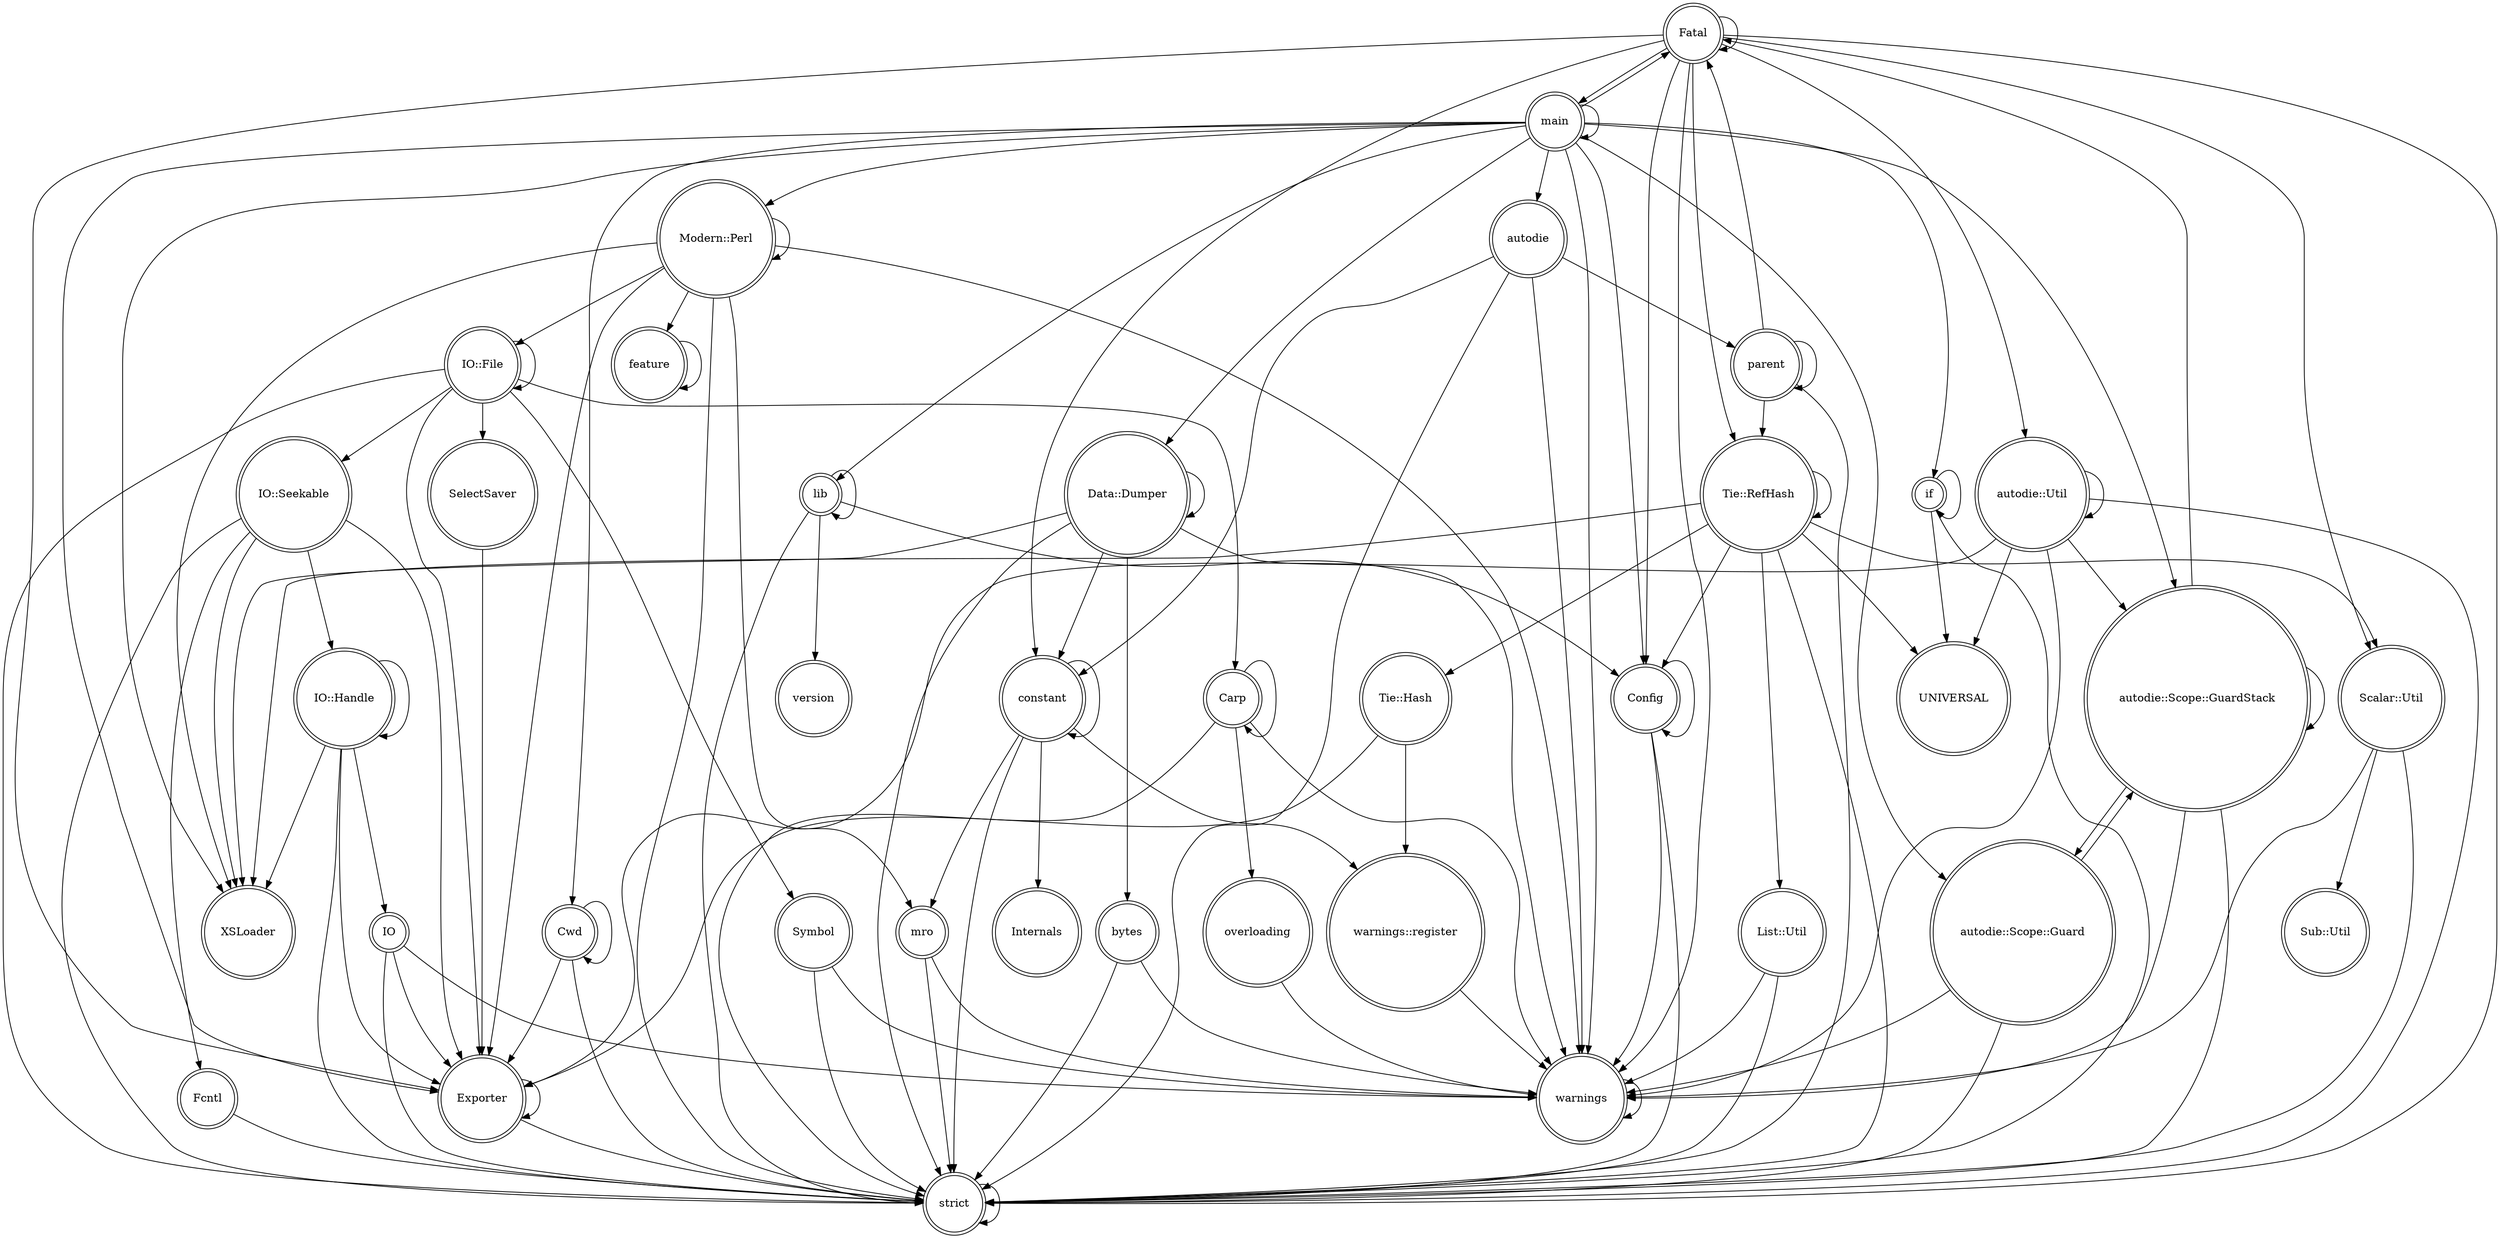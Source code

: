 digraph {
graph [overlap=false]
node [shape=doublecircle];
"constant" -> "strict";
"Fatal" -> "Fatal";
"Modern::Perl" -> "strict";
"Modern::Perl" -> "Exporter";
"Fatal" -> "Config";
"if" -> "if";
"Exporter" -> "strict";
"if" -> "UNIVERSAL";
"main" -> "autodie::Scope::GuardStack";
"main" -> "lib";
"autodie::Scope::GuardStack" -> "strict";
"List::Util" -> "warnings";
"Fatal" -> "autodie::Util";
"main" -> "Data::Dumper";
"IO::Handle" -> "IO";
"overloading" -> "warnings";
"Carp" -> "strict";
"Scalar::Util" -> "strict";
"autodie::Util" -> "strict";
"Fatal" -> "strict";
"Tie::RefHash" -> "List::Util";
"autodie::Scope::GuardStack" -> "autodie::Scope::Guard";
"Modern::Perl" -> "XSLoader";
"autodie" -> "strict";
"parent" -> "parent";
"parent" -> "Tie::RefHash";
"Modern::Perl" -> "mro";
"IO::Seekable" -> "strict";
"bytes" -> "strict";
"IO::Handle" -> "XSLoader";
"IO::Handle" -> "strict";
"bytes" -> "warnings";
"lib" -> "Config";
"autodie::Util" -> "UNIVERSAL";
"Data::Dumper" -> "constant";
"main" -> "Modern::Perl";
"Fatal" -> "warnings";
"parent" -> "strict";
"Tie::RefHash" -> "Tie::RefHash";
"IO::File" -> "Carp";
"constant" -> "warnings::register";
"Data::Dumper" -> "warnings";
"constant" -> "Internals";
"Fatal" -> "Tie::RefHash";
"main" -> "if";
"IO::Seekable" -> "Exporter";
"main" -> "warnings";
"Tie::Hash" -> "warnings::register";
"Scalar::Util" -> "Sub::Util";
"Modern::Perl" -> "warnings";
"autodie::Scope::Guard" -> "strict";
"parent" -> "Fatal";
"IO::Seekable" -> "IO::Handle";
"Modern::Perl" -> "feature";
"Fatal" -> "Scalar::Util";
"autodie::Scope::GuardStack" -> "warnings";
"IO::File" -> "SelectSaver";
"strict" -> "strict";
"autodie" -> "constant";
"main" -> "Config";
"main" -> "Exporter";
"Cwd" -> "Cwd";
"Exporter" -> "Exporter";
"constant" -> "mro";
"Tie::RefHash" -> "Config";
"Config" -> "Config";
"autodie::Util" -> "warnings";
"Modern::Perl" -> "Modern::Perl";
"IO::File" -> "Symbol";
"Fatal" -> "Exporter";
"Data::Dumper" -> "strict";
"warnings" -> "warnings";
"Tie::RefHash" -> "Tie::Hash";
"feature" -> "feature";
"Cwd" -> "strict";
"Carp" -> "warnings";
"mro" -> "warnings";
"Tie::RefHash" -> "strict";
"IO::File" -> "IO::File";
"Tie::RefHash" -> "UNIVERSAL";
"Fcntl" -> "strict";
"autodie" -> "parent";
"Tie::Hash" -> "Exporter";
"autodie::Util" -> "Exporter";
"Cwd" -> "Exporter";
"main" -> "main";
"constant" -> "constant";
"Tie::RefHash" -> "XSLoader";
"main" -> "XSLoader";
"autodie::Scope::GuardStack" -> "autodie::Scope::GuardStack";
"SelectSaver" -> "Exporter";
"Data::Dumper" -> "Data::Dumper";
"autodie::Scope::GuardStack" -> "Fatal";
"IO::Seekable" -> "Fcntl";
"IO" -> "strict";
"autodie::Scope::Guard" -> "warnings";
"Symbol" -> "strict";
"Data::Dumper" -> "XSLoader";
"IO::Handle" -> "Exporter";
"Config" -> "warnings";
"List::Util" -> "strict";
"Config" -> "strict";
"Carp" -> "Carp";
"Symbol" -> "warnings";
"Tie::RefHash" -> "Scalar::Util";
"warnings::register" -> "warnings";
"IO::File" -> "IO::Seekable";
"main" -> "Cwd";
"lib" -> "lib";
"Fatal" -> "constant";
"main" -> "autodie::Scope::Guard";
"autodie" -> "warnings";
"main" -> "Fatal";
"lib" -> "strict";
"Carp" -> "overloading";
"Scalar::Util" -> "warnings";
"IO::Handle" -> "IO::Handle";
"autodie::Util" -> "autodie::Scope::GuardStack";
"mro" -> "strict";
"IO::Seekable" -> "XSLoader";
"IO::File" -> "strict";
"if" -> "strict";
"lib" -> "version";
"autodie::Util" -> "autodie::Util";
"autodie::Scope::Guard" -> "autodie::Scope::GuardStack";
"main" -> "autodie";
"IO" -> "warnings";
"Fatal" -> "main";
"IO::File" -> "Exporter";
"Modern::Perl" -> "IO::File";
"IO" -> "Exporter";
"Data::Dumper" -> "bytes";
}
